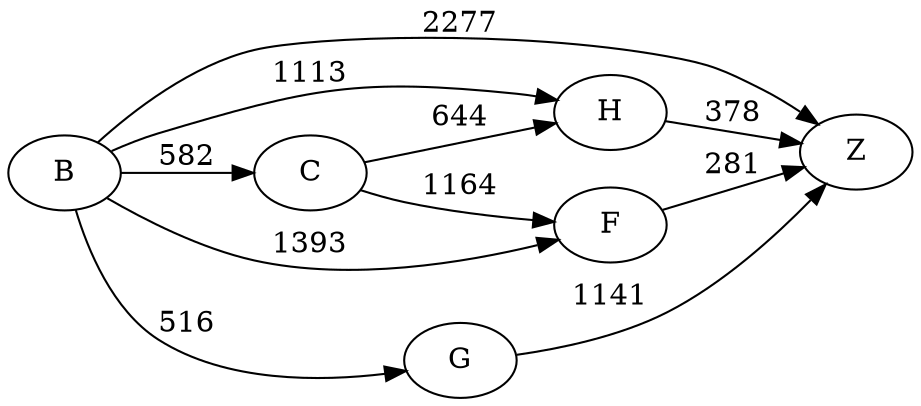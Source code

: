 digraph G {
	rankdir=LR size="8,5"
	B
	Z
	B -> Z [label=2277]
	B
	C
	B -> C [label=582]
	B
	H
	B -> H [label=1113]
	B
	G
	B -> G [label=516]
	B
	F
	B -> F [label=1393]
	C
	H
	C -> H [label=644]
	C
	F
	C -> F [label=1164]
	H
	Z
	H -> Z [label=378]
	G
	Z
	G -> Z [label=1141]
	F
	Z
	F -> Z [label=281]
}
